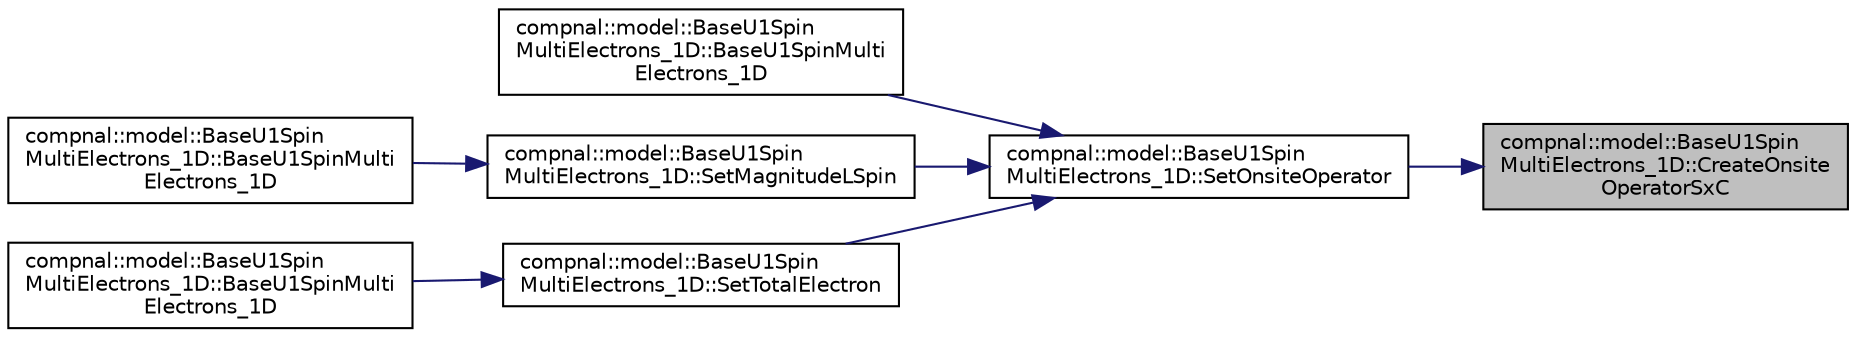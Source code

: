 digraph "compnal::model::BaseU1SpinMultiElectrons_1D::CreateOnsiteOperatorSxC"
{
 // INTERACTIVE_SVG=YES
 // LATEX_PDF_SIZE
  edge [fontname="Helvetica",fontsize="10",labelfontname="Helvetica",labelfontsize="10"];
  node [fontname="Helvetica",fontsize="10",shape=record];
  rankdir="RL";
  Node1 [label="compnal::model::BaseU1Spin\lMultiElectrons_1D::CreateOnsite\lOperatorSxC",height=0.2,width=0.4,color="black", fillcolor="grey75", style="filled", fontcolor="black",tooltip="Generate the spin operator for the x-direction for the electrons with the orbital ,..."];
  Node1 -> Node2 [dir="back",color="midnightblue",fontsize="10",style="solid",fontname="Helvetica"];
  Node2 [label="compnal::model::BaseU1Spin\lMultiElectrons_1D::SetOnsiteOperator",height=0.2,width=0.4,color="black", fillcolor="white", style="filled",URL="$d6/d25/classcompnal_1_1model_1_1_base_u1_spin_multi_electrons__1_d.html#a4e56bb2b6493a742b5b06b3bfd8986a1",tooltip="Set onsite operators."];
  Node2 -> Node3 [dir="back",color="midnightblue",fontsize="10",style="solid",fontname="Helvetica"];
  Node3 [label="compnal::model::BaseU1Spin\lMultiElectrons_1D::BaseU1SpinMulti\lElectrons_1D",height=0.2,width=0.4,color="black", fillcolor="white", style="filled",URL="$d6/d25/classcompnal_1_1model_1_1_base_u1_spin_multi_electrons__1_d.html#a4359dad8dd513b330165945751b9661e",tooltip="Constructor of BaseU1SpinMultiElectrons_1D class."];
  Node2 -> Node4 [dir="back",color="midnightblue",fontsize="10",style="solid",fontname="Helvetica"];
  Node4 [label="compnal::model::BaseU1Spin\lMultiElectrons_1D::SetMagnitudeLSpin",height=0.2,width=0.4,color="black", fillcolor="white", style="filled",URL="$d6/d25/classcompnal_1_1model_1_1_base_u1_spin_multi_electrons__1_d.html#ae0fee27b35940b27fa0b26ddf23c3f1a",tooltip="Set the magnitude of the spin ."];
  Node4 -> Node5 [dir="back",color="midnightblue",fontsize="10",style="solid",fontname="Helvetica"];
  Node5 [label="compnal::model::BaseU1Spin\lMultiElectrons_1D::BaseU1SpinMulti\lElectrons_1D",height=0.2,width=0.4,color="black", fillcolor="white", style="filled",URL="$d6/d25/classcompnal_1_1model_1_1_base_u1_spin_multi_electrons__1_d.html#af5146e35331f0720223a7c00ae011ede",tooltip="Constructor of BaseU1SpinMultiElectrons_1D class."];
  Node2 -> Node6 [dir="back",color="midnightblue",fontsize="10",style="solid",fontname="Helvetica"];
  Node6 [label="compnal::model::BaseU1Spin\lMultiElectrons_1D::SetTotalElectron",height=0.2,width=0.4,color="black", fillcolor="white", style="filled",URL="$d6/d25/classcompnal_1_1model_1_1_base_u1_spin_multi_electrons__1_d.html#aa8de474777ff3fd902d18820dad5ff12",tooltip="Set the number of total electrons."];
  Node6 -> Node7 [dir="back",color="midnightblue",fontsize="10",style="solid",fontname="Helvetica"];
  Node7 [label="compnal::model::BaseU1Spin\lMultiElectrons_1D::BaseU1SpinMulti\lElectrons_1D",height=0.2,width=0.4,color="black", fillcolor="white", style="filled",URL="$d6/d25/classcompnal_1_1model_1_1_base_u1_spin_multi_electrons__1_d.html#a0e733e395381b4ef97ca3ec9eb26105a",tooltip="Constructor of BaseU1SpinMultiElectrons_1D class."];
}
